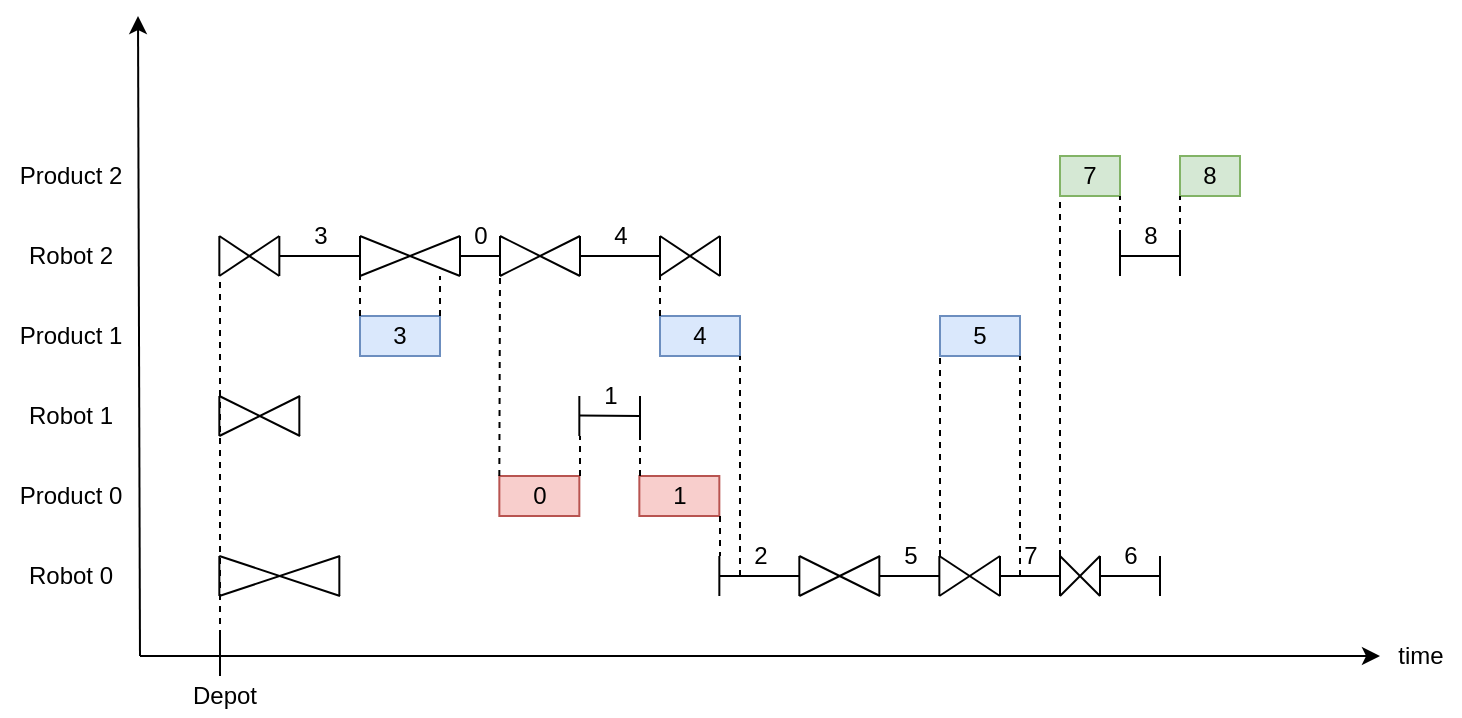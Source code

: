 <mxfile version="13.1.14" type="google"><diagram id="EZQV7ug1SYSrj5uGV_b-" name="Page-1"><mxGraphModel dx="743" dy="410" grid="1" gridSize="10" guides="1" tooltips="1" connect="1" arrows="1" fold="1" page="1" pageScale="1" pageWidth="1654" pageHeight="1169" math="0" shadow="0"><root><mxCell id="0"/><mxCell id="1" parent="0"/><mxCell id="-zJ7v5Dv4l9Q83hzlITT-1" value="" style="endArrow=classic;html=1;" parent="1" edge="1"><mxGeometry width="50" height="50" relative="1" as="geometry"><mxPoint x="160" y="1080" as="sourcePoint"/><mxPoint x="159" y="760" as="targetPoint"/></mxGeometry></mxCell><mxCell id="-zJ7v5Dv4l9Q83hzlITT-3" value="" style="endArrow=classic;html=1;" parent="1" target="-zJ7v5Dv4l9Q83hzlITT-23" edge="1"><mxGeometry width="50" height="50" relative="1" as="geometry"><mxPoint x="160" y="1080" as="sourcePoint"/><mxPoint x="680" y="1080" as="targetPoint"/></mxGeometry></mxCell><mxCell id="-zJ7v5Dv4l9Q83hzlITT-11" value="" style="endArrow=none;html=1;" parent="1" edge="1"><mxGeometry width="50" height="50" relative="1" as="geometry"><mxPoint x="199.67" y="890" as="sourcePoint"/><mxPoint x="199.67" y="870" as="targetPoint"/></mxGeometry></mxCell><mxCell id="-zJ7v5Dv4l9Q83hzlITT-12" value="" style="endArrow=none;html=1;" parent="1" edge="1"><mxGeometry width="50" height="50" relative="1" as="geometry"><mxPoint x="229.67" y="890" as="sourcePoint"/><mxPoint x="229.67" y="870" as="targetPoint"/></mxGeometry></mxCell><mxCell id="-zJ7v5Dv4l9Q83hzlITT-13" value="" style="endArrow=none;html=1;" parent="1" edge="1"><mxGeometry width="50" height="50" relative="1" as="geometry"><mxPoint x="199.67" y="870" as="sourcePoint"/><mxPoint x="229.67" y="890" as="targetPoint"/></mxGeometry></mxCell><mxCell id="-zJ7v5Dv4l9Q83hzlITT-14" value="" style="endArrow=none;html=1;" parent="1" edge="1"><mxGeometry width="50" height="50" relative="1" as="geometry"><mxPoint x="199.67" y="890" as="sourcePoint"/><mxPoint x="229.67" y="870" as="targetPoint"/></mxGeometry></mxCell><mxCell id="-zJ7v5Dv4l9Q83hzlITT-15" value="" style="endArrow=none;html=1;" parent="1" edge="1"><mxGeometry width="50" height="50" relative="1" as="geometry"><mxPoint x="229.67" y="880" as="sourcePoint"/><mxPoint x="269.67" y="880" as="targetPoint"/></mxGeometry></mxCell><mxCell id="-zJ7v5Dv4l9Q83hzlITT-16" value="" style="endArrow=none;html=1;" parent="1" edge="1"><mxGeometry width="50" height="50" relative="1" as="geometry"><mxPoint x="270" y="890" as="sourcePoint"/><mxPoint x="270" y="870" as="targetPoint"/></mxGeometry></mxCell><mxCell id="-zJ7v5Dv4l9Q83hzlITT-17" value="3" style="text;html=1;align=center;verticalAlign=middle;resizable=0;points=[];autosize=1;" parent="1" vertex="1"><mxGeometry x="239.67" y="860" width="20" height="20" as="geometry"/></mxCell><mxCell id="-zJ7v5Dv4l9Q83hzlITT-19" value="" style="endArrow=none;html=1;" parent="1" edge="1"><mxGeometry width="50" height="50" relative="1" as="geometry"><mxPoint x="200" y="1090" as="sourcePoint"/><mxPoint x="200" y="1070" as="targetPoint"/></mxGeometry></mxCell><mxCell id="-zJ7v5Dv4l9Q83hzlITT-20" value="Depot" style="text;html=1;align=center;verticalAlign=middle;resizable=0;points=[];autosize=1;" parent="1" vertex="1"><mxGeometry x="177" y="1090" width="50" height="20" as="geometry"/></mxCell><mxCell id="-zJ7v5Dv4l9Q83hzlITT-21" value="3" style="rounded=0;whiteSpace=wrap;html=1;fillColor=#dae8fc;strokeColor=#6c8ebf;" parent="1" vertex="1"><mxGeometry x="270" y="910" width="40" height="20" as="geometry"/></mxCell><mxCell id="-zJ7v5Dv4l9Q83hzlITT-23" value="time" style="text;html=1;align=center;verticalAlign=middle;resizable=0;points=[];autosize=1;" parent="1" vertex="1"><mxGeometry x="780" y="1070" width="40" height="20" as="geometry"/></mxCell><mxCell id="-zJ7v5Dv4l9Q83hzlITT-24" value="" style="endArrow=none;dashed=1;html=1;exitX=0;exitY=0;exitDx=0;exitDy=0;" parent="1" source="-zJ7v5Dv4l9Q83hzlITT-21" edge="1"><mxGeometry width="50" height="50" relative="1" as="geometry"><mxPoint x="270" y="930" as="sourcePoint"/><mxPoint x="270" y="890" as="targetPoint"/></mxGeometry></mxCell><mxCell id="-zJ7v5Dv4l9Q83hzlITT-25" value="" style="endArrow=none;dashed=1;html=1;" parent="1" edge="1"><mxGeometry width="50" height="50" relative="1" as="geometry"><mxPoint x="200" y="1070" as="sourcePoint"/><mxPoint x="200" y="890" as="targetPoint"/></mxGeometry></mxCell><mxCell id="-zJ7v5Dv4l9Q83hzlITT-27" value="" style="endArrow=none;html=1;" parent="1" edge="1"><mxGeometry width="50" height="50" relative="1" as="geometry"><mxPoint x="320" y="890" as="sourcePoint"/><mxPoint x="320" y="870" as="targetPoint"/></mxGeometry></mxCell><mxCell id="-zJ7v5Dv4l9Q83hzlITT-28" value="" style="endArrow=none;html=1;" parent="1" edge="1"><mxGeometry width="50" height="50" relative="1" as="geometry"><mxPoint x="270" y="870" as="sourcePoint"/><mxPoint x="320" y="890" as="targetPoint"/></mxGeometry></mxCell><mxCell id="-zJ7v5Dv4l9Q83hzlITT-29" value="" style="endArrow=none;html=1;" parent="1" edge="1"><mxGeometry width="50" height="50" relative="1" as="geometry"><mxPoint x="270" y="890" as="sourcePoint"/><mxPoint x="320" y="870" as="targetPoint"/></mxGeometry></mxCell><mxCell id="-zJ7v5Dv4l9Q83hzlITT-30" value="" style="endArrow=none;html=1;" parent="1" edge="1"><mxGeometry width="50" height="50" relative="1" as="geometry"><mxPoint x="320.0" y="880" as="sourcePoint"/><mxPoint x="340" y="880" as="targetPoint"/></mxGeometry></mxCell><mxCell id="-zJ7v5Dv4l9Q83hzlITT-31" value="" style="endArrow=none;html=1;" parent="1" edge="1"><mxGeometry width="50" height="50" relative="1" as="geometry"><mxPoint x="340" y="890" as="sourcePoint"/><mxPoint x="340" y="870" as="targetPoint"/></mxGeometry></mxCell><mxCell id="-zJ7v5Dv4l9Q83hzlITT-32" value="0" style="text;html=1;align=center;verticalAlign=middle;resizable=0;points=[];autosize=1;" parent="1" vertex="1"><mxGeometry x="319.67" y="860" width="20" height="20" as="geometry"/></mxCell><mxCell id="-zJ7v5Dv4l9Q83hzlITT-33" value="0" style="rounded=0;whiteSpace=wrap;html=1;fillColor=#f8cecc;strokeColor=#b85450;" parent="1" vertex="1"><mxGeometry x="339.67" y="990" width="40" height="20" as="geometry"/></mxCell><mxCell id="-hGhdVRFK6GKKIBSV2Wx-1" value="&lt;font style=&quot;font-size: 12px&quot;&gt;Product&amp;nbsp;2&lt;/font&gt;" style="text;html=1;align=center;verticalAlign=middle;resizable=0;points=[];autosize=1;" parent="1" vertex="1"><mxGeometry x="90" y="830" width="70" height="20" as="geometry"/></mxCell><mxCell id="-hGhdVRFK6GKKIBSV2Wx-2" value="&lt;font style=&quot;font-size: 12px&quot;&gt;Product 1&lt;/font&gt;" style="text;html=1;align=center;verticalAlign=middle;resizable=0;points=[];autosize=1;" parent="1" vertex="1"><mxGeometry x="90" y="910" width="70" height="20" as="geometry"/></mxCell><mxCell id="-hGhdVRFK6GKKIBSV2Wx-3" value="&lt;font style=&quot;font-size: 12px&quot;&gt;Product 0&lt;/font&gt;" style="text;html=1;align=center;verticalAlign=middle;resizable=0;points=[];autosize=1;" parent="1" vertex="1"><mxGeometry x="90" y="990" width="70" height="20" as="geometry"/></mxCell><mxCell id="-hGhdVRFK6GKKIBSV2Wx-4" value="&lt;font style=&quot;font-size: 12px&quot;&gt;Robot 0&lt;/font&gt;" style="text;html=1;align=center;verticalAlign=middle;resizable=0;points=[];autosize=1;" parent="1" vertex="1"><mxGeometry x="95" y="1030" width="60" height="20" as="geometry"/></mxCell><mxCell id="-hGhdVRFK6GKKIBSV2Wx-5" value="&lt;font style=&quot;font-size: 12px&quot;&gt;Robot 1&lt;/font&gt;" style="text;html=1;align=center;verticalAlign=middle;resizable=0;points=[];autosize=1;" parent="1" vertex="1"><mxGeometry x="95" y="950" width="60" height="20" as="geometry"/></mxCell><mxCell id="-hGhdVRFK6GKKIBSV2Wx-6" value="&lt;font style=&quot;font-size: 12px&quot;&gt;Robot 2&lt;/font&gt;" style="text;html=1;align=center;verticalAlign=middle;resizable=0;points=[];autosize=1;" parent="1" vertex="1"><mxGeometry x="95" y="870" width="60" height="20" as="geometry"/></mxCell><mxCell id="-hGhdVRFK6GKKIBSV2Wx-7" value="" style="endArrow=none;dashed=1;html=1;exitX=0;exitY=0;exitDx=0;exitDy=0;" parent="1" source="-zJ7v5Dv4l9Q83hzlITT-33" edge="1"><mxGeometry width="50" height="50" relative="1" as="geometry"><mxPoint x="370" y="940" as="sourcePoint"/><mxPoint x="340" y="890" as="targetPoint"/></mxGeometry></mxCell><mxCell id="IjAKpEGFT8FIH4Zyo8Ix-1" value="" style="endArrow=none;html=1;" parent="1" edge="1"><mxGeometry width="50" height="50" relative="1" as="geometry"><mxPoint x="199.67" y="970" as="sourcePoint"/><mxPoint x="199.67" y="950" as="targetPoint"/></mxGeometry></mxCell><mxCell id="IjAKpEGFT8FIH4Zyo8Ix-2" value="" style="endArrow=none;html=1;" parent="1" edge="1"><mxGeometry width="50" height="50" relative="1" as="geometry"><mxPoint x="239.67" y="970" as="sourcePoint"/><mxPoint x="239.67" y="950" as="targetPoint"/></mxGeometry></mxCell><mxCell id="IjAKpEGFT8FIH4Zyo8Ix-3" value="" style="endArrow=none;html=1;" parent="1" edge="1"><mxGeometry width="50" height="50" relative="1" as="geometry"><mxPoint x="199.67" y="950" as="sourcePoint"/><mxPoint x="240" y="970" as="targetPoint"/></mxGeometry></mxCell><mxCell id="IjAKpEGFT8FIH4Zyo8Ix-4" value="" style="endArrow=none;html=1;" parent="1" edge="1"><mxGeometry width="50" height="50" relative="1" as="geometry"><mxPoint x="199.67" y="970" as="sourcePoint"/><mxPoint x="240" y="950" as="targetPoint"/></mxGeometry></mxCell><mxCell id="IjAKpEGFT8FIH4Zyo8Ix-11" value="" style="endArrow=none;html=1;" parent="1" edge="1"><mxGeometry width="50" height="50" relative="1" as="geometry"><mxPoint x="379.67" y="970" as="sourcePoint"/><mxPoint x="379.67" y="950" as="targetPoint"/></mxGeometry></mxCell><mxCell id="IjAKpEGFT8FIH4Zyo8Ix-12" value="" style="endArrow=none;dashed=1;html=1;" parent="1" edge="1"><mxGeometry width="50" height="50" relative="1" as="geometry"><mxPoint x="380" y="990" as="sourcePoint"/><mxPoint x="380" y="970" as="targetPoint"/></mxGeometry></mxCell><mxCell id="IjAKpEGFT8FIH4Zyo8Ix-13" value="" style="endArrow=none;html=1;" parent="1" edge="1"><mxGeometry width="50" height="50" relative="1" as="geometry"><mxPoint x="379.67" y="959.8" as="sourcePoint"/><mxPoint x="410" y="960" as="targetPoint"/></mxGeometry></mxCell><mxCell id="IjAKpEGFT8FIH4Zyo8Ix-14" value="" style="endArrow=none;html=1;" parent="1" edge="1"><mxGeometry width="50" height="50" relative="1" as="geometry"><mxPoint x="410.0" y="970" as="sourcePoint"/><mxPoint x="410.0" y="950" as="targetPoint"/></mxGeometry></mxCell><mxCell id="IjAKpEGFT8FIH4Zyo8Ix-15" value="1" style="text;html=1;align=center;verticalAlign=middle;resizable=0;points=[];autosize=1;" parent="1" vertex="1"><mxGeometry x="384.67" y="940" width="20" height="20" as="geometry"/></mxCell><mxCell id="IjAKpEGFT8FIH4Zyo8Ix-16" value="1" style="rounded=0;whiteSpace=wrap;html=1;fillColor=#f8cecc;strokeColor=#b85450;" parent="1" vertex="1"><mxGeometry x="409.67" y="990" width="40" height="20" as="geometry"/></mxCell><mxCell id="IjAKpEGFT8FIH4Zyo8Ix-17" value="" style="endArrow=none;dashed=1;html=1;" parent="1" edge="1"><mxGeometry width="50" height="50" relative="1" as="geometry"><mxPoint x="410" y="990" as="sourcePoint"/><mxPoint x="410" y="970" as="targetPoint"/></mxGeometry></mxCell><mxCell id="Ef2eGPEWTaYH5UgkYiF2-2" value="" style="endArrow=none;html=1;" parent="1" edge="1"><mxGeometry width="50" height="50" relative="1" as="geometry"><mxPoint x="340" y="890" as="sourcePoint"/><mxPoint x="380" y="870" as="targetPoint"/></mxGeometry></mxCell><mxCell id="Ef2eGPEWTaYH5UgkYiF2-3" value="" style="endArrow=none;html=1;" parent="1" edge="1"><mxGeometry width="50" height="50" relative="1" as="geometry"><mxPoint x="340" y="870" as="sourcePoint"/><mxPoint x="380" y="890" as="targetPoint"/></mxGeometry></mxCell><mxCell id="Ef2eGPEWTaYH5UgkYiF2-4" value="" style="endArrow=none;html=1;" parent="1" edge="1"><mxGeometry width="50" height="50" relative="1" as="geometry"><mxPoint x="380" y="890" as="sourcePoint"/><mxPoint x="380" y="870" as="targetPoint"/></mxGeometry></mxCell><mxCell id="Ef2eGPEWTaYH5UgkYiF2-5" value="" style="endArrow=none;html=1;" parent="1" edge="1"><mxGeometry width="50" height="50" relative="1" as="geometry"><mxPoint x="380" y="880" as="sourcePoint"/><mxPoint x="420" y="880" as="targetPoint"/></mxGeometry></mxCell><mxCell id="Ef2eGPEWTaYH5UgkYiF2-6" value="" style="endArrow=none;html=1;" parent="1" edge="1"><mxGeometry width="50" height="50" relative="1" as="geometry"><mxPoint x="420" y="890" as="sourcePoint"/><mxPoint x="420" y="870" as="targetPoint"/></mxGeometry></mxCell><mxCell id="Ef2eGPEWTaYH5UgkYiF2-7" value="4" style="text;html=1;align=center;verticalAlign=middle;resizable=0;points=[];autosize=1;" parent="1" vertex="1"><mxGeometry x="389.67" y="860" width="20" height="20" as="geometry"/></mxCell><mxCell id="Ef2eGPEWTaYH5UgkYiF2-8" value="4" style="rounded=0;whiteSpace=wrap;html=1;fillColor=#dae8fc;strokeColor=#6c8ebf;" parent="1" vertex="1"><mxGeometry x="420" y="910" width="40" height="20" as="geometry"/></mxCell><mxCell id="Ef2eGPEWTaYH5UgkYiF2-10" value="" style="endArrow=none;dashed=1;html=1;exitX=0;exitY=0;exitDx=0;exitDy=0;" parent="1" source="Ef2eGPEWTaYH5UgkYiF2-8" edge="1"><mxGeometry width="50" height="50" relative="1" as="geometry"><mxPoint x="390" y="920" as="sourcePoint"/><mxPoint x="420" y="890" as="targetPoint"/></mxGeometry></mxCell><mxCell id="SAGwPhN7b7mxbq9nuZTK-1" value="" style="endArrow=none;html=1;" parent="1" edge="1"><mxGeometry width="50" height="50" relative="1" as="geometry"><mxPoint x="199.67" y="1050" as="sourcePoint"/><mxPoint x="199.67" y="1030" as="targetPoint"/></mxGeometry></mxCell><mxCell id="SAGwPhN7b7mxbq9nuZTK-2" value="" style="endArrow=none;html=1;" parent="1" edge="1"><mxGeometry width="50" height="50" relative="1" as="geometry"><mxPoint x="259.67" y="1050" as="sourcePoint"/><mxPoint x="259.67" y="1030" as="targetPoint"/></mxGeometry></mxCell><mxCell id="SAGwPhN7b7mxbq9nuZTK-3" value="" style="endArrow=none;html=1;" parent="1" edge="1"><mxGeometry width="50" height="50" relative="1" as="geometry"><mxPoint x="199.67" y="1030" as="sourcePoint"/><mxPoint x="260" y="1050" as="targetPoint"/></mxGeometry></mxCell><mxCell id="SAGwPhN7b7mxbq9nuZTK-4" value="" style="endArrow=none;html=1;" parent="1" edge="1"><mxGeometry width="50" height="50" relative="1" as="geometry"><mxPoint x="199.67" y="1050" as="sourcePoint"/><mxPoint x="260" y="1030" as="targetPoint"/></mxGeometry></mxCell><mxCell id="SAGwPhN7b7mxbq9nuZTK-5" value="" style="endArrow=none;html=1;" parent="1" edge="1"><mxGeometry width="50" height="50" relative="1" as="geometry"><mxPoint x="449.67" y="1050" as="sourcePoint"/><mxPoint x="449.67" y="1030" as="targetPoint"/></mxGeometry></mxCell><mxCell id="SAGwPhN7b7mxbq9nuZTK-6" value="" style="endArrow=none;html=1;" parent="1" edge="1"><mxGeometry width="50" height="50" relative="1" as="geometry"><mxPoint x="489.67" y="1050" as="sourcePoint"/><mxPoint x="489.67" y="1030" as="targetPoint"/></mxGeometry></mxCell><mxCell id="SAGwPhN7b7mxbq9nuZTK-7" value="" style="endArrow=none;html=1;" parent="1" edge="1"><mxGeometry width="50" height="50" relative="1" as="geometry"><mxPoint x="450" y="1040" as="sourcePoint"/><mxPoint x="490" y="1040" as="targetPoint"/></mxGeometry></mxCell><mxCell id="SAGwPhN7b7mxbq9nuZTK-9" value="" style="endArrow=none;dashed=1;html=1;" parent="1" edge="1"><mxGeometry width="50" height="50" relative="1" as="geometry"><mxPoint x="450" y="1010" as="sourcePoint"/><mxPoint x="450" y="1030" as="targetPoint"/></mxGeometry></mxCell><mxCell id="SAGwPhN7b7mxbq9nuZTK-10" value="2" style="text;html=1;align=center;verticalAlign=middle;resizable=0;points=[];autosize=1;" parent="1" vertex="1"><mxGeometry x="460.0" y="1020" width="20" height="20" as="geometry"/></mxCell><mxCell id="sZ0uDjQQz0st12PsyoPe-2" value="" style="endArrow=none;html=1;" parent="1" edge="1"><mxGeometry width="50" height="50" relative="1" as="geometry"><mxPoint x="529.67" y="1050" as="sourcePoint"/><mxPoint x="529.67" y="1030" as="targetPoint"/></mxGeometry></mxCell><mxCell id="sZ0uDjQQz0st12PsyoPe-3" value="" style="endArrow=none;html=1;" parent="1" edge="1"><mxGeometry width="50" height="50" relative="1" as="geometry"><mxPoint x="489.67" y="1030" as="sourcePoint"/><mxPoint x="530" y="1050" as="targetPoint"/></mxGeometry></mxCell><mxCell id="sZ0uDjQQz0st12PsyoPe-4" value="" style="endArrow=none;html=1;" parent="1" edge="1"><mxGeometry width="50" height="50" relative="1" as="geometry"><mxPoint x="489.67" y="1050" as="sourcePoint"/><mxPoint x="530" y="1030" as="targetPoint"/></mxGeometry></mxCell><mxCell id="sZ0uDjQQz0st12PsyoPe-5" value="" style="endArrow=none;html=1;" parent="1" edge="1"><mxGeometry width="50" height="50" relative="1" as="geometry"><mxPoint x="530" y="1040" as="sourcePoint"/><mxPoint x="560" y="1040" as="targetPoint"/></mxGeometry></mxCell><mxCell id="sZ0uDjQQz0st12PsyoPe-6" value="" style="endArrow=none;html=1;" parent="1" edge="1"><mxGeometry width="50" height="50" relative="1" as="geometry"><mxPoint x="559.67" y="1050" as="sourcePoint"/><mxPoint x="559.67" y="1030" as="targetPoint"/></mxGeometry></mxCell><mxCell id="sZ0uDjQQz0st12PsyoPe-7" value="5" style="text;html=1;align=center;verticalAlign=middle;resizable=0;points=[];autosize=1;" parent="1" vertex="1"><mxGeometry x="535" y="1020" width="20" height="20" as="geometry"/></mxCell><mxCell id="sZ0uDjQQz0st12PsyoPe-8" value="5" style="rounded=0;whiteSpace=wrap;html=1;fillColor=#dae8fc;strokeColor=#6c8ebf;" parent="1" vertex="1"><mxGeometry x="560" y="910" width="40" height="20" as="geometry"/></mxCell><mxCell id="sZ0uDjQQz0st12PsyoPe-9" value="" style="endArrow=none;dashed=1;html=1;entryX=0;entryY=1;entryDx=0;entryDy=0;" parent="1" target="sZ0uDjQQz0st12PsyoPe-8" edge="1"><mxGeometry width="50" height="50" relative="1" as="geometry"><mxPoint x="560" y="1030" as="sourcePoint"/><mxPoint x="350" y="900" as="targetPoint"/></mxGeometry></mxCell><mxCell id="sZ0uDjQQz0st12PsyoPe-10" value="" style="endArrow=none;dashed=1;html=1;exitX=0;exitY=0;exitDx=0;exitDy=0;" parent="1" edge="1"><mxGeometry width="50" height="50" relative="1" as="geometry"><mxPoint x="310" y="910" as="sourcePoint"/><mxPoint x="310" y="890" as="targetPoint"/></mxGeometry></mxCell><mxCell id="sZ0uDjQQz0st12PsyoPe-11" value="" style="endArrow=none;dashed=1;html=1;entryX=1;entryY=1;entryDx=0;entryDy=0;" parent="1" target="Ef2eGPEWTaYH5UgkYiF2-8" edge="1"><mxGeometry width="50" height="50" relative="1" as="geometry"><mxPoint x="460" y="1040" as="sourcePoint"/><mxPoint x="460" y="940" as="targetPoint"/></mxGeometry></mxCell><mxCell id="FPUrMZzfP_ajNEx-QDYK-2" value="" style="endArrow=none;html=1;" parent="1" edge="1"><mxGeometry width="50" height="50" relative="1" as="geometry"><mxPoint x="590.0" y="1050" as="sourcePoint"/><mxPoint x="590.0" y="1030" as="targetPoint"/></mxGeometry></mxCell><mxCell id="FPUrMZzfP_ajNEx-QDYK-3" value="" style="endArrow=none;html=1;" parent="1" edge="1"><mxGeometry width="50" height="50" relative="1" as="geometry"><mxPoint x="559.67" y="1030" as="sourcePoint"/><mxPoint x="590" y="1050" as="targetPoint"/></mxGeometry></mxCell><mxCell id="FPUrMZzfP_ajNEx-QDYK-4" value="" style="endArrow=none;html=1;" parent="1" edge="1"><mxGeometry width="50" height="50" relative="1" as="geometry"><mxPoint x="559.67" y="1050" as="sourcePoint"/><mxPoint x="590" y="1030" as="targetPoint"/></mxGeometry></mxCell><mxCell id="FPUrMZzfP_ajNEx-QDYK-5" value="" style="endArrow=none;html=1;" parent="1" edge="1"><mxGeometry width="50" height="50" relative="1" as="geometry"><mxPoint x="590" y="1040" as="sourcePoint"/><mxPoint x="620" y="1040" as="targetPoint"/></mxGeometry></mxCell><mxCell id="FPUrMZzfP_ajNEx-QDYK-6" value="" style="endArrow=none;html=1;" parent="1" edge="1"><mxGeometry width="50" height="50" relative="1" as="geometry"><mxPoint x="620.0" y="1050" as="sourcePoint"/><mxPoint x="620.0" y="1030" as="targetPoint"/></mxGeometry></mxCell><mxCell id="FPUrMZzfP_ajNEx-QDYK-7" value="7" style="text;html=1;align=center;verticalAlign=middle;resizable=0;points=[];autosize=1;" parent="1" vertex="1"><mxGeometry x="595" y="1020" width="20" height="20" as="geometry"/></mxCell><mxCell id="FPUrMZzfP_ajNEx-QDYK-8" value="7" style="rounded=0;whiteSpace=wrap;html=1;fillColor=#d5e8d4;strokeColor=#82b366;" parent="1" vertex="1"><mxGeometry x="620" y="830" width="30" height="20" as="geometry"/></mxCell><mxCell id="FPUrMZzfP_ajNEx-QDYK-9" value="" style="endArrow=none;dashed=1;html=1;entryX=0;entryY=1;entryDx=0;entryDy=0;" parent="1" target="FPUrMZzfP_ajNEx-QDYK-8" edge="1"><mxGeometry width="50" height="50" relative="1" as="geometry"><mxPoint x="620" y="1030" as="sourcePoint"/><mxPoint x="650" y="880" as="targetPoint"/></mxGeometry></mxCell><mxCell id="241rarWJJxjj0ieeWr2f-1" value="" style="endArrow=none;dashed=1;html=1;entryX=1;entryY=1;entryDx=0;entryDy=0;" edge="1" parent="1" target="sZ0uDjQQz0st12PsyoPe-8"><mxGeometry width="50" height="50" relative="1" as="geometry"><mxPoint x="600" y="1040" as="sourcePoint"/><mxPoint x="600" y="940" as="targetPoint"/></mxGeometry></mxCell><mxCell id="241rarWJJxjj0ieeWr2f-2" value="" style="endArrow=none;html=1;" edge="1" parent="1"><mxGeometry width="50" height="50" relative="1" as="geometry"><mxPoint x="620" y="1050" as="sourcePoint"/><mxPoint x="640" y="1030" as="targetPoint"/></mxGeometry></mxCell><mxCell id="241rarWJJxjj0ieeWr2f-3" value="" style="endArrow=none;html=1;" edge="1" parent="1"><mxGeometry width="50" height="50" relative="1" as="geometry"><mxPoint x="620" y="1030" as="sourcePoint"/><mxPoint x="640" y="1050" as="targetPoint"/></mxGeometry></mxCell><mxCell id="241rarWJJxjj0ieeWr2f-4" value="" style="endArrow=none;html=1;" edge="1" parent="1"><mxGeometry width="50" height="50" relative="1" as="geometry"><mxPoint x="640" y="1050" as="sourcePoint"/><mxPoint x="640" y="1030" as="targetPoint"/></mxGeometry></mxCell><mxCell id="241rarWJJxjj0ieeWr2f-5" value="" style="endArrow=none;html=1;" edge="1" parent="1"><mxGeometry width="50" height="50" relative="1" as="geometry"><mxPoint x="640" y="1040" as="sourcePoint"/><mxPoint x="670" y="1040" as="targetPoint"/></mxGeometry></mxCell><mxCell id="241rarWJJxjj0ieeWr2f-6" value="" style="endArrow=none;html=1;" edge="1" parent="1"><mxGeometry width="50" height="50" relative="1" as="geometry"><mxPoint x="670" y="1050" as="sourcePoint"/><mxPoint x="670" y="1030" as="targetPoint"/></mxGeometry></mxCell><mxCell id="241rarWJJxjj0ieeWr2f-7" value="6" style="text;html=1;align=center;verticalAlign=middle;resizable=0;points=[];autosize=1;" vertex="1" parent="1"><mxGeometry x="645" y="1020" width="20" height="20" as="geometry"/></mxCell><mxCell id="241rarWJJxjj0ieeWr2f-10" value="" style="endArrow=none;html=1;" edge="1" parent="1"><mxGeometry width="50" height="50" relative="1" as="geometry"><mxPoint x="420" y="890" as="sourcePoint"/><mxPoint x="450" y="870" as="targetPoint"/></mxGeometry></mxCell><mxCell id="241rarWJJxjj0ieeWr2f-11" value="" style="endArrow=none;html=1;" edge="1" parent="1"><mxGeometry width="50" height="50" relative="1" as="geometry"><mxPoint x="450" y="890" as="sourcePoint"/><mxPoint x="420" y="870" as="targetPoint"/></mxGeometry></mxCell><mxCell id="241rarWJJxjj0ieeWr2f-12" value="" style="endArrow=none;html=1;" edge="1" parent="1"><mxGeometry width="50" height="50" relative="1" as="geometry"><mxPoint x="450" y="890" as="sourcePoint"/><mxPoint x="450" y="870" as="targetPoint"/></mxGeometry></mxCell><mxCell id="241rarWJJxjj0ieeWr2f-13" value="" style="endArrow=none;html=1;" edge="1" parent="1"><mxGeometry width="50" height="50" relative="1" as="geometry"><mxPoint x="650" y="890" as="sourcePoint"/><mxPoint x="650" y="870" as="targetPoint"/></mxGeometry></mxCell><mxCell id="241rarWJJxjj0ieeWr2f-14" value="" style="endArrow=none;html=1;" edge="1" parent="1"><mxGeometry width="50" height="50" relative="1" as="geometry"><mxPoint x="680" y="890" as="sourcePoint"/><mxPoint x="680" y="870" as="targetPoint"/></mxGeometry></mxCell><mxCell id="241rarWJJxjj0ieeWr2f-15" value="" style="endArrow=none;html=1;" edge="1" parent="1"><mxGeometry width="50" height="50" relative="1" as="geometry"><mxPoint x="680" y="880" as="sourcePoint"/><mxPoint x="650" y="880" as="targetPoint"/></mxGeometry></mxCell><mxCell id="241rarWJJxjj0ieeWr2f-16" value="8" style="text;html=1;align=center;verticalAlign=middle;resizable=0;points=[];autosize=1;" vertex="1" parent="1"><mxGeometry x="655" y="860" width="20" height="20" as="geometry"/></mxCell><mxCell id="241rarWJJxjj0ieeWr2f-17" value="8" style="rounded=0;whiteSpace=wrap;html=1;fillColor=#d5e8d4;strokeColor=#82b366;" vertex="1" parent="1"><mxGeometry x="680" y="830" width="30" height="20" as="geometry"/></mxCell><mxCell id="241rarWJJxjj0ieeWr2f-18" value="" style="endArrow=none;dashed=1;html=1;entryX=1;entryY=1;entryDx=0;entryDy=0;" edge="1" parent="1" target="FPUrMZzfP_ajNEx-QDYK-8"><mxGeometry width="50" height="50" relative="1" as="geometry"><mxPoint x="650" y="870" as="sourcePoint"/><mxPoint x="630" y="860" as="targetPoint"/></mxGeometry></mxCell><mxCell id="241rarWJJxjj0ieeWr2f-19" value="" style="endArrow=none;dashed=1;html=1;entryX=0;entryY=1;entryDx=0;entryDy=0;" edge="1" parent="1" target="241rarWJJxjj0ieeWr2f-17"><mxGeometry width="50" height="50" relative="1" as="geometry"><mxPoint x="680" y="870" as="sourcePoint"/><mxPoint x="690" y="860" as="targetPoint"/></mxGeometry></mxCell></root></mxGraphModel></diagram></mxfile>